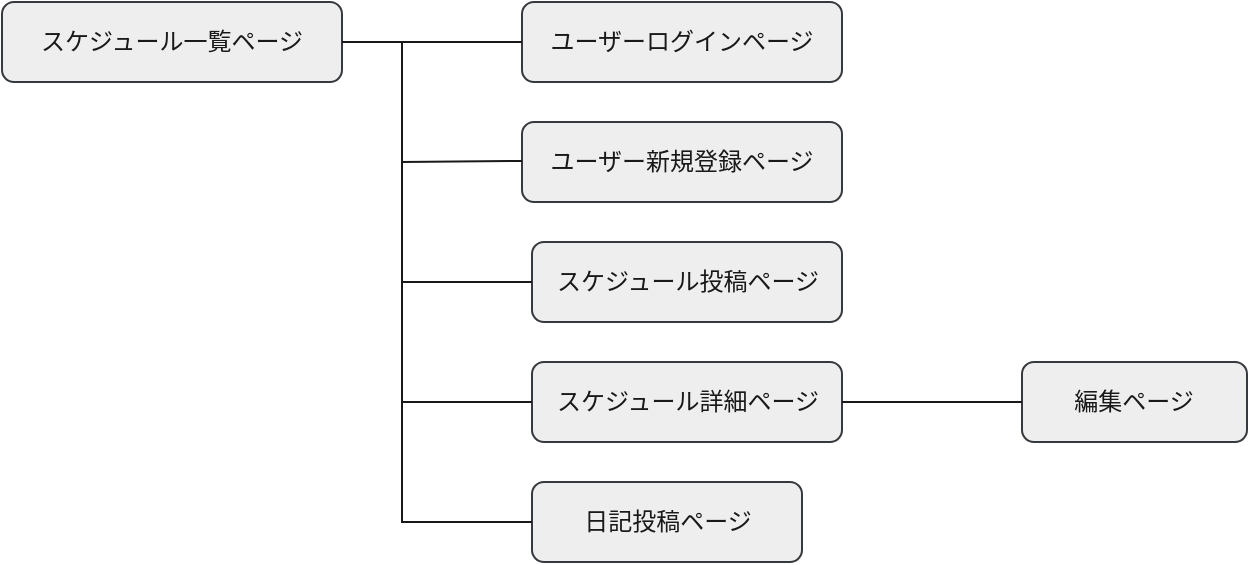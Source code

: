 <mxfile>
    <diagram id="Z-byFVaZSAONnhtGDR2J" name="ページ1">
        <mxGraphModel dx="576" dy="419" grid="1" gridSize="10" guides="1" tooltips="1" connect="1" arrows="1" fold="1" page="1" pageScale="1" pageWidth="827" pageHeight="1169" math="0" shadow="0">
            <root>
                <mxCell id="0"/>
                <mxCell id="1" parent="0"/>
                <mxCell id="4" value="" style="rounded=1;whiteSpace=wrap;html=1;fillColor=#eeeeee;strokeColor=#36393d;" vertex="1" parent="1">
                    <mxGeometry x="40" y="80" width="170" height="40" as="geometry"/>
                </mxCell>
                <mxCell id="5" value="スケジュール一覧ページ" style="text;html=1;strokeColor=none;fillColor=none;align=center;verticalAlign=middle;whiteSpace=wrap;rounded=0;fontColor=#191919;" vertex="1" parent="1">
                    <mxGeometry x="50" y="100" width="150" as="geometry"/>
                </mxCell>
                <mxCell id="6" value="" style="rounded=1;whiteSpace=wrap;html=1;fillColor=#eeeeee;strokeColor=#36393d;" vertex="1" parent="1">
                    <mxGeometry x="300" y="80" width="160" height="40" as="geometry"/>
                </mxCell>
                <mxCell id="7" value="ユーザーログインページ" style="text;html=1;strokeColor=none;fillColor=none;align=center;verticalAlign=middle;whiteSpace=wrap;rounded=0;fontColor=#191919;" vertex="1" parent="1">
                    <mxGeometry x="310" y="90" width="140" height="20" as="geometry"/>
                </mxCell>
                <mxCell id="11" value="" style="endArrow=none;html=1;entryX=0;entryY=0.5;entryDx=0;entryDy=0;strokeColor=#191919;" edge="1" parent="1" target="6">
                    <mxGeometry width="50" height="50" relative="1" as="geometry">
                        <mxPoint x="210" y="100" as="sourcePoint"/>
                        <mxPoint x="260" y="50" as="targetPoint"/>
                    </mxGeometry>
                </mxCell>
                <mxCell id="12" value="" style="whiteSpace=wrap;html=1;rounded=1;fillColor=#eeeeee;strokeColor=#36393d;" vertex="1" parent="1">
                    <mxGeometry x="300" y="140" width="160" height="40" as="geometry"/>
                </mxCell>
                <mxCell id="14" value="ユーザー新規登録ページ" style="text;html=1;strokeColor=none;fillColor=#eeeeee;align=center;verticalAlign=middle;whiteSpace=wrap;rounded=0;fontColor=#191919;" vertex="1" parent="1">
                    <mxGeometry x="305" y="145" width="150" height="30" as="geometry"/>
                </mxCell>
                <mxCell id="16" value="" style="endArrow=none;html=1;strokeColor=#191919;rounded=0;" edge="1" parent="1">
                    <mxGeometry width="50" height="50" relative="1" as="geometry">
                        <mxPoint x="240" y="100" as="sourcePoint"/>
                        <mxPoint x="300" y="159.5" as="targetPoint"/>
                        <Array as="points">
                            <mxPoint x="240" y="160"/>
                        </Array>
                    </mxGeometry>
                </mxCell>
                <mxCell id="18" value="" style="rounded=1;whiteSpace=wrap;html=1;fillColor=#eeeeee;strokeColor=#36393d;fontColor=#191919;" vertex="1" parent="1">
                    <mxGeometry x="305" y="200" width="155" height="40" as="geometry"/>
                </mxCell>
                <mxCell id="20" value="スケジュール投稿ページ" style="text;html=1;strokeColor=none;fillColor=none;align=center;verticalAlign=middle;whiteSpace=wrap;rounded=0;fontColor=#191919;" vertex="1" parent="1">
                    <mxGeometry x="312.5" y="210" width="140" height="20" as="geometry"/>
                </mxCell>
                <mxCell id="21" value="" style="endArrow=none;html=1;strokeColor=#191919;rounded=0;" edge="1" parent="1">
                    <mxGeometry width="50" height="50" relative="1" as="geometry">
                        <mxPoint x="240" y="150" as="sourcePoint"/>
                        <mxPoint x="305" y="220" as="targetPoint"/>
                        <Array as="points">
                            <mxPoint x="240" y="220"/>
                        </Array>
                    </mxGeometry>
                </mxCell>
                <mxCell id="24" value="" style="rounded=1;whiteSpace=wrap;html=1;fillColor=#eeeeee;strokeColor=#36393d;" vertex="1" parent="1">
                    <mxGeometry x="305" y="260" width="155" height="40" as="geometry"/>
                </mxCell>
                <mxCell id="26" value="スケジュール詳細ページ" style="text;html=1;strokeColor=none;fillColor=none;align=center;verticalAlign=middle;whiteSpace=wrap;rounded=0;fontColor=#191919;" vertex="1" parent="1">
                    <mxGeometry x="312.5" y="270" width="140" height="20" as="geometry"/>
                </mxCell>
                <mxCell id="27" value="" style="endArrow=none;html=1;strokeColor=#191919;rounded=0;" edge="1" parent="1">
                    <mxGeometry width="50" height="50" relative="1" as="geometry">
                        <mxPoint x="240" y="210" as="sourcePoint"/>
                        <mxPoint x="305" y="280" as="targetPoint"/>
                        <Array as="points">
                            <mxPoint x="240" y="280"/>
                        </Array>
                    </mxGeometry>
                </mxCell>
                <mxCell id="28" value="" style="whiteSpace=wrap;html=1;rounded=1;fillColor=#eeeeee;strokeColor=#36393d;" vertex="1" parent="1">
                    <mxGeometry x="305" y="320" width="135" height="40" as="geometry"/>
                </mxCell>
                <mxCell id="30" value="日記投稿ページ" style="text;html=1;strokeColor=none;fillColor=none;align=center;verticalAlign=middle;whiteSpace=wrap;rounded=0;fontColor=#191919;" vertex="1" parent="1">
                    <mxGeometry x="327.5" y="325" width="90" height="30" as="geometry"/>
                </mxCell>
                <mxCell id="31" value="" style="endArrow=none;html=1;rounded=0;strokeColor=#191919;" edge="1" parent="1">
                    <mxGeometry width="50" height="50" relative="1" as="geometry">
                        <mxPoint x="240" y="270" as="sourcePoint"/>
                        <mxPoint x="305" y="340" as="targetPoint"/>
                        <Array as="points">
                            <mxPoint x="240" y="340"/>
                        </Array>
                    </mxGeometry>
                </mxCell>
                <mxCell id="32" value="" style="rounded=1;whiteSpace=wrap;html=1;fillColor=#eeeeee;strokeColor=#36393d;" vertex="1" parent="1">
                    <mxGeometry x="550" y="260" width="112.5" height="40" as="geometry"/>
                </mxCell>
                <mxCell id="34" value="編集ページ" style="text;html=1;strokeColor=none;fillColor=none;align=center;verticalAlign=middle;whiteSpace=wrap;rounded=0;fontColor=#191919;" vertex="1" parent="1">
                    <mxGeometry x="561.25" y="265" width="90" height="30" as="geometry"/>
                </mxCell>
                <mxCell id="35" value="" style="endArrow=none;html=1;exitX=1;exitY=0.5;exitDx=0;exitDy=0;strokeColor=#191919;" edge="1" parent="1" source="24">
                    <mxGeometry width="50" height="50" relative="1" as="geometry">
                        <mxPoint x="500" y="330" as="sourcePoint"/>
                        <mxPoint x="550" y="280" as="targetPoint"/>
                    </mxGeometry>
                </mxCell>
            </root>
        </mxGraphModel>
    </diagram>
</mxfile>